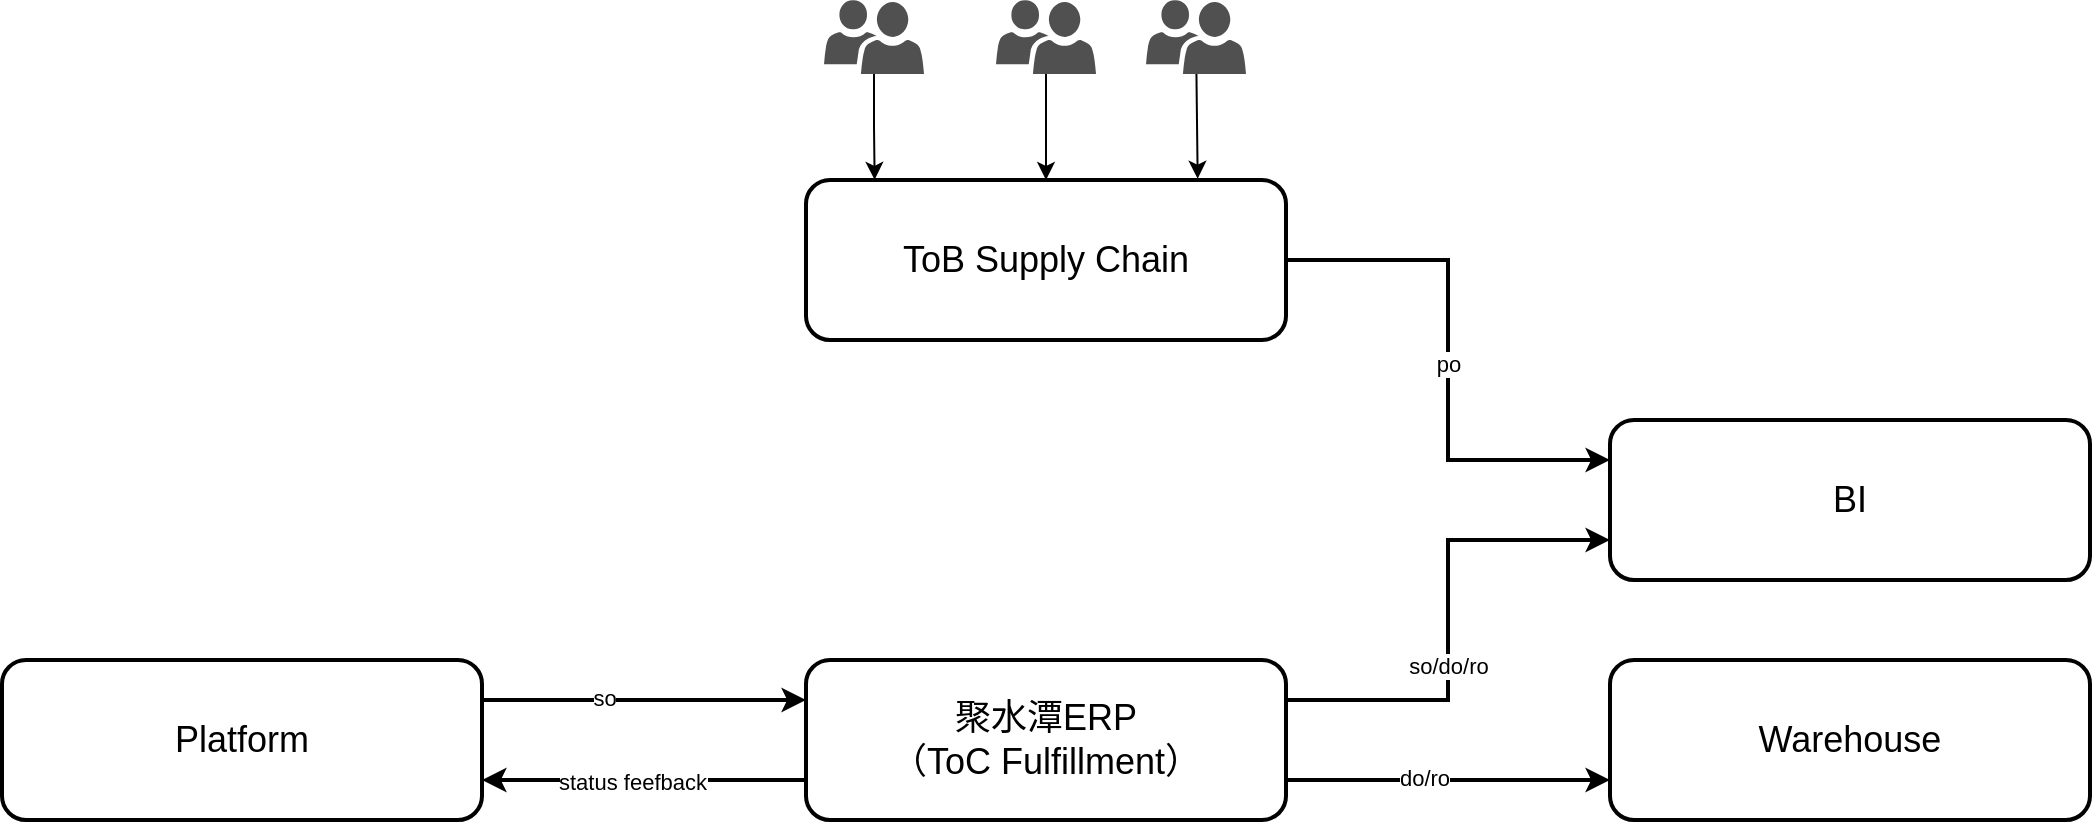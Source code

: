 <mxfile version="26.1.1">
  <diagram name="第 1 页" id="Elb95-9UcGBIc47zvu9p">
    <mxGraphModel dx="2514" dy="920" grid="1" gridSize="10" guides="1" tooltips="1" connect="1" arrows="1" fold="1" page="1" pageScale="1" pageWidth="827" pageHeight="1169" math="0" shadow="0">
      <root>
        <mxCell id="0" />
        <mxCell id="1" parent="0" />
        <mxCell id="mhEgMub5AA9hyZn4WTvB-4" style="edgeStyle=orthogonalEdgeStyle;rounded=0;orthogonalLoop=1;jettySize=auto;html=1;exitX=1;exitY=0.5;exitDx=0;exitDy=0;entryX=0;entryY=0.25;entryDx=0;entryDy=0;strokeWidth=2;" edge="1" parent="1" source="mhEgMub5AA9hyZn4WTvB-1" target="mhEgMub5AA9hyZn4WTvB-3">
          <mxGeometry relative="1" as="geometry" />
        </mxCell>
        <mxCell id="mhEgMub5AA9hyZn4WTvB-21" value="po" style="edgeLabel;html=1;align=center;verticalAlign=middle;resizable=0;points=[];" vertex="1" connectable="0" parent="mhEgMub5AA9hyZn4WTvB-4">
          <mxGeometry x="0.016" relative="1" as="geometry">
            <mxPoint as="offset" />
          </mxGeometry>
        </mxCell>
        <mxCell id="mhEgMub5AA9hyZn4WTvB-1" value="ToB Supply Chain" style="rounded=1;whiteSpace=wrap;html=1;strokeWidth=2;fontSize=18;" vertex="1" parent="1">
          <mxGeometry x="80" y="160" width="240" height="80" as="geometry" />
        </mxCell>
        <mxCell id="mhEgMub5AA9hyZn4WTvB-5" style="edgeStyle=orthogonalEdgeStyle;rounded=0;orthogonalLoop=1;jettySize=auto;html=1;exitX=1;exitY=0.25;exitDx=0;exitDy=0;entryX=0;entryY=0.75;entryDx=0;entryDy=0;strokeWidth=2;" edge="1" parent="1" source="mhEgMub5AA9hyZn4WTvB-2" target="mhEgMub5AA9hyZn4WTvB-3">
          <mxGeometry relative="1" as="geometry" />
        </mxCell>
        <mxCell id="mhEgMub5AA9hyZn4WTvB-20" value="so/do/ro" style="edgeLabel;html=1;align=center;verticalAlign=middle;resizable=0;points=[];" vertex="1" connectable="0" parent="mhEgMub5AA9hyZn4WTvB-5">
          <mxGeometry x="-0.188" relative="1" as="geometry">
            <mxPoint as="offset" />
          </mxGeometry>
        </mxCell>
        <mxCell id="mhEgMub5AA9hyZn4WTvB-8" style="edgeStyle=orthogonalEdgeStyle;rounded=0;orthogonalLoop=1;jettySize=auto;html=1;exitX=0;exitY=0.75;exitDx=0;exitDy=0;entryX=1;entryY=0.75;entryDx=0;entryDy=0;strokeWidth=2;" edge="1" parent="1" source="mhEgMub5AA9hyZn4WTvB-2" target="mhEgMub5AA9hyZn4WTvB-6">
          <mxGeometry relative="1" as="geometry" />
        </mxCell>
        <mxCell id="mhEgMub5AA9hyZn4WTvB-18" value="status feefback" style="edgeLabel;html=1;align=center;verticalAlign=middle;resizable=0;points=[];" vertex="1" connectable="0" parent="mhEgMub5AA9hyZn4WTvB-8">
          <mxGeometry x="0.076" y="1" relative="1" as="geometry">
            <mxPoint as="offset" />
          </mxGeometry>
        </mxCell>
        <mxCell id="mhEgMub5AA9hyZn4WTvB-10" style="edgeStyle=orthogonalEdgeStyle;rounded=0;orthogonalLoop=1;jettySize=auto;html=1;exitX=1;exitY=0.75;exitDx=0;exitDy=0;entryX=0;entryY=0.75;entryDx=0;entryDy=0;strokeWidth=2;" edge="1" parent="1" source="mhEgMub5AA9hyZn4WTvB-2" target="mhEgMub5AA9hyZn4WTvB-9">
          <mxGeometry relative="1" as="geometry" />
        </mxCell>
        <mxCell id="mhEgMub5AA9hyZn4WTvB-19" value="do/ro" style="edgeLabel;html=1;align=center;verticalAlign=middle;resizable=0;points=[];" vertex="1" connectable="0" parent="mhEgMub5AA9hyZn4WTvB-10">
          <mxGeometry x="-0.155" y="1" relative="1" as="geometry">
            <mxPoint as="offset" />
          </mxGeometry>
        </mxCell>
        <mxCell id="mhEgMub5AA9hyZn4WTvB-2" value="&lt;div&gt;聚水潭ERP&lt;/div&gt;（ToC Fulfillment）" style="rounded=1;whiteSpace=wrap;html=1;strokeWidth=2;fontSize=18;" vertex="1" parent="1">
          <mxGeometry x="80" y="400" width="240" height="80" as="geometry" />
        </mxCell>
        <mxCell id="mhEgMub5AA9hyZn4WTvB-3" value="BI" style="rounded=1;whiteSpace=wrap;html=1;strokeWidth=2;fontSize=18;" vertex="1" parent="1">
          <mxGeometry x="482" y="280" width="240" height="80" as="geometry" />
        </mxCell>
        <mxCell id="mhEgMub5AA9hyZn4WTvB-7" style="edgeStyle=orthogonalEdgeStyle;rounded=0;orthogonalLoop=1;jettySize=auto;html=1;exitX=1;exitY=0.25;exitDx=0;exitDy=0;entryX=0;entryY=0.25;entryDx=0;entryDy=0;strokeWidth=2;" edge="1" parent="1" source="mhEgMub5AA9hyZn4WTvB-6" target="mhEgMub5AA9hyZn4WTvB-2">
          <mxGeometry relative="1" as="geometry" />
        </mxCell>
        <mxCell id="mhEgMub5AA9hyZn4WTvB-17" value="so" style="edgeLabel;html=1;align=center;verticalAlign=middle;resizable=0;points=[];" vertex="1" connectable="0" parent="mhEgMub5AA9hyZn4WTvB-7">
          <mxGeometry x="-0.253" y="1" relative="1" as="geometry">
            <mxPoint as="offset" />
          </mxGeometry>
        </mxCell>
        <mxCell id="mhEgMub5AA9hyZn4WTvB-6" value="Platform" style="rounded=1;whiteSpace=wrap;html=1;strokeWidth=2;fontSize=18;" vertex="1" parent="1">
          <mxGeometry x="-322" y="400" width="240" height="80" as="geometry" />
        </mxCell>
        <mxCell id="mhEgMub5AA9hyZn4WTvB-9" value="Warehouse" style="rounded=1;whiteSpace=wrap;html=1;strokeWidth=2;fontSize=18;" vertex="1" parent="1">
          <mxGeometry x="482" y="400" width="240" height="80" as="geometry" />
        </mxCell>
        <mxCell id="mhEgMub5AA9hyZn4WTvB-15" style="edgeStyle=orthogonalEdgeStyle;rounded=0;orthogonalLoop=1;jettySize=auto;html=1;" edge="1" parent="1" source="mhEgMub5AA9hyZn4WTvB-11" target="mhEgMub5AA9hyZn4WTvB-1">
          <mxGeometry relative="1" as="geometry" />
        </mxCell>
        <mxCell id="mhEgMub5AA9hyZn4WTvB-11" value="" style="sketch=0;pointerEvents=1;shadow=0;dashed=0;html=1;strokeColor=none;labelPosition=center;verticalLabelPosition=bottom;verticalAlign=top;align=center;fillColor=#505050;shape=mxgraph.mscae.intune.user_group" vertex="1" parent="1">
          <mxGeometry x="175" y="70" width="50" height="37" as="geometry" />
        </mxCell>
        <mxCell id="mhEgMub5AA9hyZn4WTvB-14" style="edgeStyle=orthogonalEdgeStyle;rounded=0;orthogonalLoop=1;jettySize=auto;html=1;exitX=0.5;exitY=1;exitDx=0;exitDy=0;exitPerimeter=0;entryX=0.143;entryY=-0.001;entryDx=0;entryDy=0;entryPerimeter=0;" edge="1" parent="1" source="mhEgMub5AA9hyZn4WTvB-12" target="mhEgMub5AA9hyZn4WTvB-1">
          <mxGeometry relative="1" as="geometry" />
        </mxCell>
        <mxCell id="mhEgMub5AA9hyZn4WTvB-12" value="" style="sketch=0;pointerEvents=1;shadow=0;dashed=0;html=1;strokeColor=none;labelPosition=center;verticalLabelPosition=bottom;verticalAlign=top;align=center;fillColor=#505050;shape=mxgraph.mscae.intune.user_group" vertex="1" parent="1">
          <mxGeometry x="89" y="70" width="50" height="37" as="geometry" />
        </mxCell>
        <mxCell id="mhEgMub5AA9hyZn4WTvB-16" style="rounded=0;orthogonalLoop=1;jettySize=auto;html=1;entryX=0.816;entryY=-0.008;entryDx=0;entryDy=0;entryPerimeter=0;" edge="1" parent="1" source="mhEgMub5AA9hyZn4WTvB-13" target="mhEgMub5AA9hyZn4WTvB-1">
          <mxGeometry relative="1" as="geometry" />
        </mxCell>
        <mxCell id="mhEgMub5AA9hyZn4WTvB-13" value="" style="sketch=0;pointerEvents=1;shadow=0;dashed=0;html=1;strokeColor=none;labelPosition=center;verticalLabelPosition=bottom;verticalAlign=top;align=center;fillColor=#505050;shape=mxgraph.mscae.intune.user_group" vertex="1" parent="1">
          <mxGeometry x="250" y="70" width="50" height="37" as="geometry" />
        </mxCell>
      </root>
    </mxGraphModel>
  </diagram>
</mxfile>
